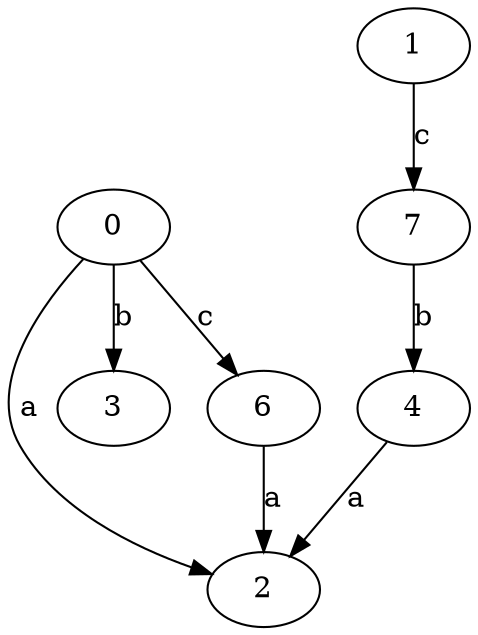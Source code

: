 strict digraph  {
0;
1;
2;
3;
4;
6;
7;
0 -> 2  [label=a];
0 -> 3  [label=b];
0 -> 6  [label=c];
1 -> 7  [label=c];
4 -> 2  [label=a];
6 -> 2  [label=a];
7 -> 4  [label=b];
}
